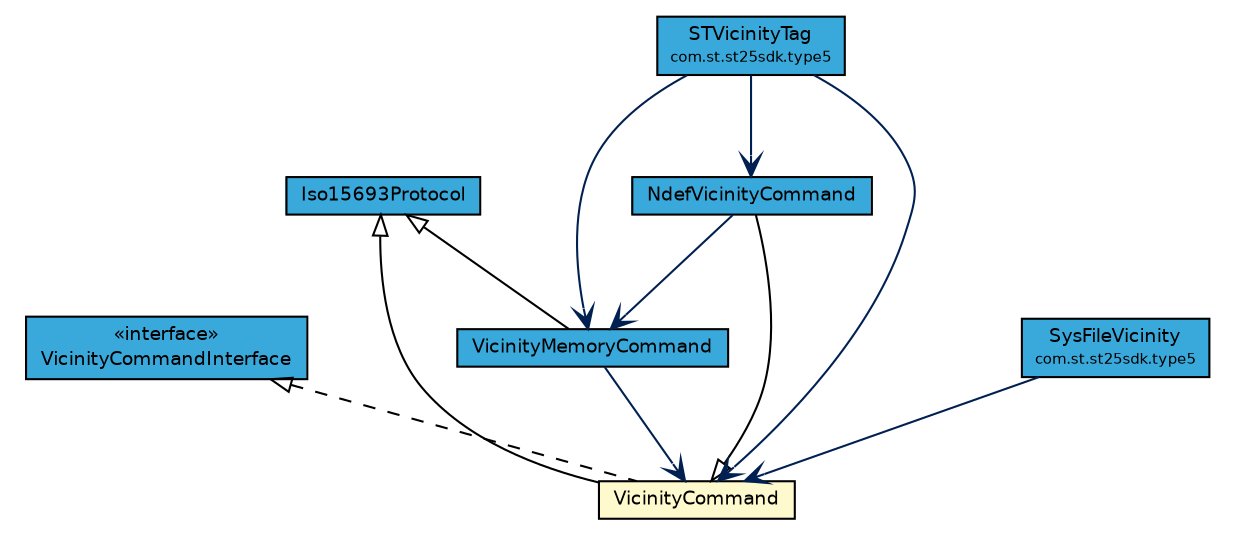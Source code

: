 #!/usr/local/bin/dot
#
# Class diagram 
# Generated by UMLGraph version R5_7_2-3-gee82a7 (http://www.umlgraph.org/)
#

digraph G {
	edge [fontname="Helvetica",fontsize=10,labelfontname="Helvetica",labelfontsize=10];
	node [fontname="Helvetica",fontsize=10,shape=plaintext];
	nodesep=0.25;
	ranksep=0.5;
	// com.st.st25sdk.command.NdefVicinityCommand
	c38058 [label=<<table title="com.st.st25sdk.command.NdefVicinityCommand" border="0" cellborder="1" cellspacing="0" cellpadding="2" port="p" bgcolor="#39a9dc" href="./NdefVicinityCommand.html">
		<tr><td><table border="0" cellspacing="0" cellpadding="1">
<tr><td align="center" balign="center"> NdefVicinityCommand </td></tr>
		</table></td></tr>
		</table>>, URL="./NdefVicinityCommand.html", fontname="Helvetica", fontcolor="black", fontsize=9.0];
	// com.st.st25sdk.command.VicinityCommand
	c38062 [label=<<table title="com.st.st25sdk.command.VicinityCommand" border="0" cellborder="1" cellspacing="0" cellpadding="2" port="p" bgcolor="lemonChiffon" href="./VicinityCommand.html">
		<tr><td><table border="0" cellspacing="0" cellpadding="1">
<tr><td align="center" balign="center"> VicinityCommand </td></tr>
		</table></td></tr>
		</table>>, URL="./VicinityCommand.html", fontname="Helvetica", fontcolor="black", fontsize=9.0];
	// com.st.st25sdk.command.VicinityCommandInterface
	c38073 [label=<<table title="com.st.st25sdk.command.VicinityCommandInterface" border="0" cellborder="1" cellspacing="0" cellpadding="2" port="p" bgcolor="#39a9dc" href="./VicinityCommandInterface.html">
		<tr><td><table border="0" cellspacing="0" cellpadding="1">
<tr><td align="center" balign="center"> &#171;interface&#187; </td></tr>
<tr><td align="center" balign="center"> VicinityCommandInterface </td></tr>
		</table></td></tr>
		</table>>, URL="./VicinityCommandInterface.html", fontname="Helvetica", fontcolor="black", fontsize=9.0];
	// com.st.st25sdk.command.VicinityMemoryCommand
	c38074 [label=<<table title="com.st.st25sdk.command.VicinityMemoryCommand" border="0" cellborder="1" cellspacing="0" cellpadding="2" port="p" bgcolor="#39a9dc" href="./VicinityMemoryCommand.html">
		<tr><td><table border="0" cellspacing="0" cellpadding="1">
<tr><td align="center" balign="center"> VicinityMemoryCommand </td></tr>
		</table></td></tr>
		</table>>, URL="./VicinityMemoryCommand.html", fontname="Helvetica", fontcolor="black", fontsize=9.0];
	// com.st.st25sdk.command.Iso15693Protocol
	c38082 [label=<<table title="com.st.st25sdk.command.Iso15693Protocol" border="0" cellborder="1" cellspacing="0" cellpadding="2" port="p" bgcolor="#39a9dc" href="./Iso15693Protocol.html">
		<tr><td><table border="0" cellspacing="0" cellpadding="1">
<tr><td align="center" balign="center"> Iso15693Protocol </td></tr>
		</table></td></tr>
		</table>>, URL="./Iso15693Protocol.html", fontname="Helvetica", fontcolor="black", fontsize=9.0];
	// com.st.st25sdk.type5.STVicinityTag
	c38175 [label=<<table title="com.st.st25sdk.type5.STVicinityTag" border="0" cellborder="1" cellspacing="0" cellpadding="2" port="p" bgcolor="#39a9dc" href="../type5/STVicinityTag.html">
		<tr><td><table border="0" cellspacing="0" cellpadding="1">
<tr><td align="center" balign="center"> STVicinityTag </td></tr>
<tr><td align="center" balign="center"><font point-size="7.0"> com.st.st25sdk.type5 </font></td></tr>
		</table></td></tr>
		</table>>, URL="../type5/STVicinityTag.html", fontname="Helvetica", fontcolor="black", fontsize=9.0];
	// com.st.st25sdk.type5.SysFileVicinity
	c38179 [label=<<table title="com.st.st25sdk.type5.SysFileVicinity" border="0" cellborder="1" cellspacing="0" cellpadding="2" port="p" bgcolor="#39a9dc" href="../type5/SysFileVicinity.html">
		<tr><td><table border="0" cellspacing="0" cellpadding="1">
<tr><td align="center" balign="center"> SysFileVicinity </td></tr>
<tr><td align="center" balign="center"><font point-size="7.0"> com.st.st25sdk.type5 </font></td></tr>
		</table></td></tr>
		</table>>, URL="../type5/SysFileVicinity.html", fontname="Helvetica", fontcolor="black", fontsize=9.0];
	//com.st.st25sdk.command.NdefVicinityCommand extends com.st.st25sdk.command.VicinityCommand
	c38062:p -> c38058:p [dir=back,arrowtail=empty];
	//com.st.st25sdk.command.VicinityCommand extends com.st.st25sdk.command.Iso15693Protocol
	c38082:p -> c38062:p [dir=back,arrowtail=empty];
	//com.st.st25sdk.command.VicinityCommand implements com.st.st25sdk.command.VicinityCommandInterface
	c38073:p -> c38062:p [dir=back,arrowtail=empty,style=dashed];
	//com.st.st25sdk.command.VicinityMemoryCommand extends com.st.st25sdk.command.Iso15693Protocol
	c38082:p -> c38074:p [dir=back,arrowtail=empty];
	// com.st.st25sdk.command.NdefVicinityCommand NAVASSOC com.st.st25sdk.command.VicinityMemoryCommand
	c38058:p -> c38074:p [taillabel="", label="", headlabel="", fontname="Helvetica", fontcolor="#002052", fontsize=10.0, color="#002052", arrowhead=open];
	// com.st.st25sdk.command.VicinityMemoryCommand NAVASSOC com.st.st25sdk.command.VicinityCommand
	c38074:p -> c38062:p [taillabel="", label="", headlabel="", fontname="Helvetica", fontcolor="#002052", fontsize=10.0, color="#002052", arrowhead=open];
	// com.st.st25sdk.type5.STVicinityTag NAVASSOC com.st.st25sdk.command.VicinityCommand
	c38175:p -> c38062:p [taillabel="", label="", headlabel="", fontname="Helvetica", fontcolor="#002052", fontsize=10.0, color="#002052", arrowhead=open];
	// com.st.st25sdk.type5.STVicinityTag NAVASSOC com.st.st25sdk.command.NdefVicinityCommand
	c38175:p -> c38058:p [taillabel="", label="", headlabel="", fontname="Helvetica", fontcolor="#002052", fontsize=10.0, color="#002052", arrowhead=open];
	// com.st.st25sdk.type5.STVicinityTag NAVASSOC com.st.st25sdk.command.VicinityMemoryCommand
	c38175:p -> c38074:p [taillabel="", label="", headlabel="", fontname="Helvetica", fontcolor="#002052", fontsize=10.0, color="#002052", arrowhead=open];
	// com.st.st25sdk.type5.SysFileVicinity NAVASSOC com.st.st25sdk.command.VicinityCommand
	c38179:p -> c38062:p [taillabel="", label="", headlabel="", fontname="Helvetica", fontcolor="#002052", fontsize=10.0, color="#002052", arrowhead=open];
}

